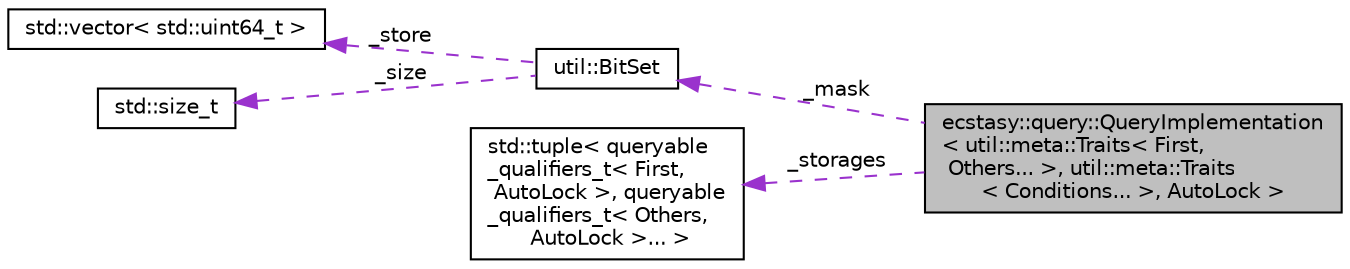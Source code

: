 digraph "ecstasy::query::QueryImplementation&lt; util::meta::Traits&lt; First, Others... &gt;, util::meta::Traits&lt; Conditions... &gt;, AutoLock &gt;"
{
 // LATEX_PDF_SIZE
  edge [fontname="Helvetica",fontsize="10",labelfontname="Helvetica",labelfontsize="10"];
  node [fontname="Helvetica",fontsize="10",shape=record];
  rankdir="LR";
  Node1 [label="ecstasy::query::QueryImplementation\l\< util::meta::Traits\< First,\l Others... \>, util::meta::Traits\l\< Conditions... \>, AutoLock \>",height=0.2,width=0.4,color="black", fillcolor="grey75", style="filled", fontcolor="black",tooltip=" "];
  Node2 -> Node1 [dir="back",color="darkorchid3",fontsize="10",style="dashed",label=" _mask" ,fontname="Helvetica"];
  Node2 [label="util::BitSet",height=0.2,width=0.4,color="black", fillcolor="white", style="filled",URL="$classutil_1_1_bit_set.html",tooltip="Mimics the API of std::bitset but with the dynamic properties of std::vector<bool>"];
  Node3 -> Node2 [dir="back",color="darkorchid3",fontsize="10",style="dashed",label=" _store" ,fontname="Helvetica"];
  Node3 [label="std::vector\< std::uint64_t \>",height=0.2,width=0.4,color="black", fillcolor="white", style="filled",URL="/home/runner/work/ecstasy/ecstasy/doc/external/cppreference-doxygen-web.tag.xml$cpp/container/vector.html",tooltip=" "];
  Node4 -> Node2 [dir="back",color="darkorchid3",fontsize="10",style="dashed",label=" _size" ,fontname="Helvetica"];
  Node4 [label="std::size_t",height=0.2,width=0.4,color="black", fillcolor="white", style="filled",URL="/home/runner/work/ecstasy/ecstasy/doc/external/cppreference-doxygen-web.tag.xml$cpp/types/size_t.html",tooltip=" "];
  Node5 -> Node1 [dir="back",color="darkorchid3",fontsize="10",style="dashed",label=" _storages" ,fontname="Helvetica"];
  Node5 [label="std::tuple\< queryable\l_qualifiers_t\< First,\l AutoLock \>, queryable\l_qualifiers_t\< Others,\l AutoLock \>... \>",height=0.2,width=0.4,color="black", fillcolor="white", style="filled",URL="/home/runner/work/ecstasy/ecstasy/doc/external/cppreference-doxygen-web.tag.xml$cpp/utility/tuple.html",tooltip=" "];
}
